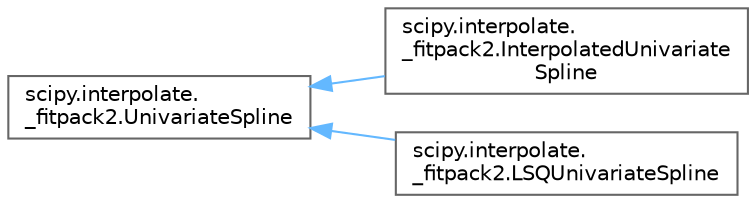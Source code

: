digraph "Graphical Class Hierarchy"
{
 // LATEX_PDF_SIZE
  bgcolor="transparent";
  edge [fontname=Helvetica,fontsize=10,labelfontname=Helvetica,labelfontsize=10];
  node [fontname=Helvetica,fontsize=10,shape=box,height=0.2,width=0.4];
  rankdir="LR";
  Node0 [id="Node000000",label="scipy.interpolate.\l_fitpack2.UnivariateSpline",height=0.2,width=0.4,color="grey40", fillcolor="white", style="filled",URL="$d8/d37/classscipy_1_1interpolate_1_1__fitpack2_1_1UnivariateSpline.html",tooltip=" "];
  Node0 -> Node1 [id="edge5137_Node000000_Node000001",dir="back",color="steelblue1",style="solid",tooltip=" "];
  Node1 [id="Node000001",label="scipy.interpolate.\l_fitpack2.InterpolatedUnivariate\lSpline",height=0.2,width=0.4,color="grey40", fillcolor="white", style="filled",URL="$d8/d9d/classscipy_1_1interpolate_1_1__fitpack2_1_1InterpolatedUnivariateSpline.html",tooltip=" "];
  Node0 -> Node2 [id="edge5138_Node000000_Node000002",dir="back",color="steelblue1",style="solid",tooltip=" "];
  Node2 [id="Node000002",label="scipy.interpolate.\l_fitpack2.LSQUnivariateSpline",height=0.2,width=0.4,color="grey40", fillcolor="white", style="filled",URL="$dd/d71/classscipy_1_1interpolate_1_1__fitpack2_1_1LSQUnivariateSpline.html",tooltip=" "];
}
